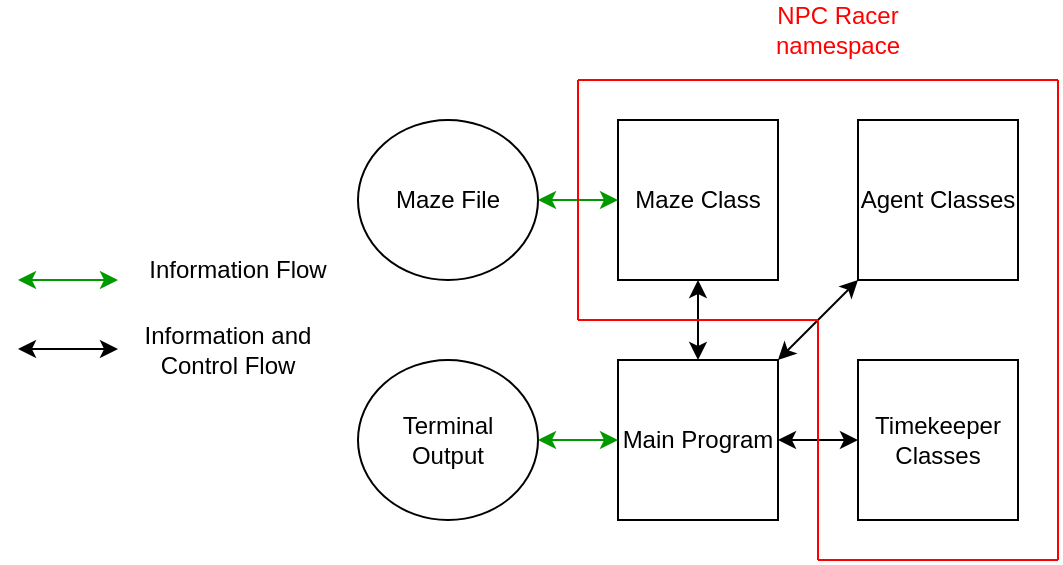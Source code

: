 <mxfile version="18.1.1" type="device"><diagram id="gyRCM9544Kyil5Ajrp6B" name="Page-1"><mxGraphModel dx="2062" dy="1140" grid="1" gridSize="10" guides="1" tooltips="1" connect="1" arrows="1" fold="1" page="1" pageScale="1" pageWidth="850" pageHeight="1100" math="0" shadow="0"><root><mxCell id="0"/><mxCell id="1" parent="0"/><mxCell id="z-OulEK5P8M5JCQPipDQ-1" value="Maze Class" style="whiteSpace=wrap;html=1;aspect=fixed;" vertex="1" parent="1"><mxGeometry x="400" y="360" width="80" height="80" as="geometry"/></mxCell><mxCell id="z-OulEK5P8M5JCQPipDQ-2" value="Agent Classes" style="whiteSpace=wrap;html=1;aspect=fixed;" vertex="1" parent="1"><mxGeometry x="520" y="360" width="80" height="80" as="geometry"/></mxCell><mxCell id="z-OulEK5P8M5JCQPipDQ-3" value="Main Program" style="whiteSpace=wrap;html=1;aspect=fixed;" vertex="1" parent="1"><mxGeometry x="400" y="480" width="80" height="80" as="geometry"/></mxCell><mxCell id="z-OulEK5P8M5JCQPipDQ-4" value="Timekeeper Classes" style="whiteSpace=wrap;html=1;aspect=fixed;" vertex="1" parent="1"><mxGeometry x="520" y="480" width="80" height="80" as="geometry"/></mxCell><mxCell id="z-OulEK5P8M5JCQPipDQ-5" value="Maze File" style="ellipse;whiteSpace=wrap;html=1;" vertex="1" parent="1"><mxGeometry x="270" y="360" width="90" height="80" as="geometry"/></mxCell><mxCell id="z-OulEK5P8M5JCQPipDQ-6" value="&lt;div&gt;Terminal &lt;br&gt;&lt;/div&gt;&lt;div&gt;Output&lt;/div&gt;" style="ellipse;whiteSpace=wrap;html=1;" vertex="1" parent="1"><mxGeometry x="270" y="480" width="90" height="80" as="geometry"/></mxCell><mxCell id="z-OulEK5P8M5JCQPipDQ-7" value="" style="endArrow=classic;startArrow=classic;html=1;rounded=0;strokeColor=#009900;" edge="1" parent="1"><mxGeometry width="50" height="50" relative="1" as="geometry"><mxPoint x="100" y="440" as="sourcePoint"/><mxPoint x="150" y="440" as="targetPoint"/></mxGeometry></mxCell><mxCell id="z-OulEK5P8M5JCQPipDQ-8" value="Information Flow" style="text;html=1;strokeColor=none;fillColor=none;align=center;verticalAlign=middle;whiteSpace=wrap;rounded=0;" vertex="1" parent="1"><mxGeometry x="160" y="420" width="100" height="30" as="geometry"/></mxCell><mxCell id="z-OulEK5P8M5JCQPipDQ-9" value="" style="endArrow=classic;startArrow=classic;html=1;rounded=0;strokeColor=#009900;exitX=1;exitY=0.5;exitDx=0;exitDy=0;entryX=0;entryY=0.5;entryDx=0;entryDy=0;" edge="1" parent="1" source="z-OulEK5P8M5JCQPipDQ-5" target="z-OulEK5P8M5JCQPipDQ-1"><mxGeometry width="50" height="50" relative="1" as="geometry"><mxPoint x="370" y="350" as="sourcePoint"/><mxPoint x="410" y="430" as="targetPoint"/></mxGeometry></mxCell><mxCell id="z-OulEK5P8M5JCQPipDQ-10" value="" style="endArrow=classic;startArrow=classic;html=1;rounded=0;strokeColor=#000000;" edge="1" parent="1"><mxGeometry width="50" height="50" relative="1" as="geometry"><mxPoint x="100" y="474.5" as="sourcePoint"/><mxPoint x="150" y="474.5" as="targetPoint"/></mxGeometry></mxCell><mxCell id="z-OulEK5P8M5JCQPipDQ-11" value="Information and Control Flow" style="text;html=1;strokeColor=none;fillColor=none;align=center;verticalAlign=middle;whiteSpace=wrap;rounded=0;" vertex="1" parent="1"><mxGeometry x="155" y="460" width="100" height="30" as="geometry"/></mxCell><mxCell id="z-OulEK5P8M5JCQPipDQ-12" value="" style="endArrow=classic;startArrow=classic;html=1;rounded=0;strokeColor=#009900;exitX=1;exitY=0.5;exitDx=0;exitDy=0;entryX=0;entryY=0.5;entryDx=0;entryDy=0;" edge="1" parent="1" source="z-OulEK5P8M5JCQPipDQ-6" target="z-OulEK5P8M5JCQPipDQ-3"><mxGeometry width="50" height="50" relative="1" as="geometry"><mxPoint x="350" y="580" as="sourcePoint"/><mxPoint x="400" y="580" as="targetPoint"/></mxGeometry></mxCell><mxCell id="z-OulEK5P8M5JCQPipDQ-13" value="" style="endArrow=classic;startArrow=classic;html=1;rounded=0;strokeColor=#000000;entryX=0.5;entryY=0;entryDx=0;entryDy=0;exitX=0.5;exitY=1;exitDx=0;exitDy=0;" edge="1" parent="1" source="z-OulEK5P8M5JCQPipDQ-1" target="z-OulEK5P8M5JCQPipDQ-3"><mxGeometry width="50" height="50" relative="1" as="geometry"><mxPoint x="340" y="470" as="sourcePoint"/><mxPoint x="390" y="470" as="targetPoint"/></mxGeometry></mxCell><mxCell id="z-OulEK5P8M5JCQPipDQ-14" value="" style="endArrow=classic;startArrow=classic;html=1;rounded=0;strokeColor=#000000;entryX=1;entryY=0.5;entryDx=0;entryDy=0;exitX=0;exitY=0.5;exitDx=0;exitDy=0;" edge="1" parent="1" source="z-OulEK5P8M5JCQPipDQ-4" target="z-OulEK5P8M5JCQPipDQ-3"><mxGeometry width="50" height="50" relative="1" as="geometry"><mxPoint x="450" y="450" as="sourcePoint"/><mxPoint x="450" y="490" as="targetPoint"/></mxGeometry></mxCell><mxCell id="z-OulEK5P8M5JCQPipDQ-15" value="" style="endArrow=classic;startArrow=classic;html=1;rounded=0;strokeColor=#000000;entryX=1;entryY=0;entryDx=0;entryDy=0;exitX=0;exitY=1;exitDx=0;exitDy=0;" edge="1" parent="1" source="z-OulEK5P8M5JCQPipDQ-2" target="z-OulEK5P8M5JCQPipDQ-3"><mxGeometry width="50" height="50" relative="1" as="geometry"><mxPoint x="460" y="460" as="sourcePoint"/><mxPoint x="460" y="500" as="targetPoint"/></mxGeometry></mxCell><mxCell id="z-OulEK5P8M5JCQPipDQ-16" value="" style="endArrow=none;html=1;rounded=0;strokeColor=#FF0000;" edge="1" parent="1"><mxGeometry width="50" height="50" relative="1" as="geometry"><mxPoint x="500" y="580" as="sourcePoint"/><mxPoint x="500" y="460" as="targetPoint"/></mxGeometry></mxCell><mxCell id="z-OulEK5P8M5JCQPipDQ-18" value="" style="endArrow=none;html=1;rounded=0;strokeColor=#FF0000;" edge="1" parent="1"><mxGeometry width="50" height="50" relative="1" as="geometry"><mxPoint x="620" y="580" as="sourcePoint"/><mxPoint x="500" y="580" as="targetPoint"/></mxGeometry></mxCell><mxCell id="z-OulEK5P8M5JCQPipDQ-19" value="" style="endArrow=none;html=1;rounded=0;strokeColor=#FF0000;" edge="1" parent="1"><mxGeometry width="50" height="50" relative="1" as="geometry"><mxPoint x="620" y="580" as="sourcePoint"/><mxPoint x="620" y="340" as="targetPoint"/></mxGeometry></mxCell><mxCell id="z-OulEK5P8M5JCQPipDQ-20" value="" style="endArrow=none;html=1;rounded=0;strokeColor=#FF0000;" edge="1" parent="1"><mxGeometry width="50" height="50" relative="1" as="geometry"><mxPoint x="620" y="340" as="sourcePoint"/><mxPoint x="380" y="340" as="targetPoint"/></mxGeometry></mxCell><mxCell id="z-OulEK5P8M5JCQPipDQ-21" value="" style="endArrow=none;html=1;rounded=0;strokeColor=#FF0000;" edge="1" parent="1"><mxGeometry width="50" height="50" relative="1" as="geometry"><mxPoint x="380" y="460" as="sourcePoint"/><mxPoint x="380" y="340" as="targetPoint"/></mxGeometry></mxCell><mxCell id="z-OulEK5P8M5JCQPipDQ-22" value="" style="endArrow=none;html=1;rounded=0;strokeColor=#FF0000;" edge="1" parent="1"><mxGeometry width="50" height="50" relative="1" as="geometry"><mxPoint x="500" y="460" as="sourcePoint"/><mxPoint x="380" y="460" as="targetPoint"/></mxGeometry></mxCell><mxCell id="z-OulEK5P8M5JCQPipDQ-23" value="&lt;font color=&quot;#FF0000&quot;&gt;NPC Racer namespace&lt;/font&gt;" style="text;html=1;strokeColor=none;fillColor=none;align=center;verticalAlign=middle;whiteSpace=wrap;rounded=0;" vertex="1" parent="1"><mxGeometry x="460" y="300" width="100" height="30" as="geometry"/></mxCell></root></mxGraphModel></diagram></mxfile>